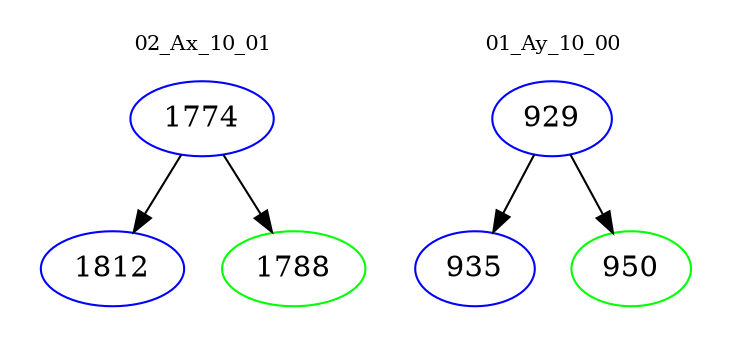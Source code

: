digraph{
subgraph cluster_0 {
color = white
label = "02_Ax_10_01";
fontsize=10;
T0_1774 [label="1774", color="blue"]
T0_1774 -> T0_1812 [color="black"]
T0_1812 [label="1812", color="blue"]
T0_1774 -> T0_1788 [color="black"]
T0_1788 [label="1788", color="green"]
}
subgraph cluster_1 {
color = white
label = "01_Ay_10_00";
fontsize=10;
T1_929 [label="929", color="blue"]
T1_929 -> T1_935 [color="black"]
T1_935 [label="935", color="blue"]
T1_929 -> T1_950 [color="black"]
T1_950 [label="950", color="green"]
}
}
